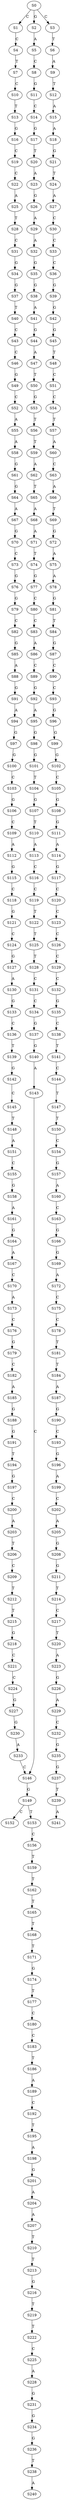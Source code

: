 strict digraph  {
	S0 -> S1 [ label = C ];
	S0 -> S2 [ label = G ];
	S0 -> S3 [ label = C ];
	S1 -> S4 [ label = C ];
	S2 -> S5 [ label = A ];
	S3 -> S6 [ label = T ];
	S4 -> S7 [ label = T ];
	S5 -> S8 [ label = C ];
	S6 -> S9 [ label = A ];
	S7 -> S10 [ label = C ];
	S8 -> S11 [ label = G ];
	S9 -> S12 [ label = T ];
	S10 -> S13 [ label = T ];
	S11 -> S14 [ label = C ];
	S12 -> S15 [ label = A ];
	S13 -> S16 [ label = G ];
	S14 -> S17 [ label = G ];
	S15 -> S18 [ label = A ];
	S16 -> S19 [ label = C ];
	S17 -> S20 [ label = T ];
	S18 -> S21 [ label = G ];
	S19 -> S22 [ label = C ];
	S20 -> S23 [ label = A ];
	S21 -> S24 [ label = T ];
	S22 -> S25 [ label = A ];
	S23 -> S26 [ label = G ];
	S24 -> S27 [ label = A ];
	S25 -> S28 [ label = T ];
	S26 -> S29 [ label = A ];
	S27 -> S30 [ label = C ];
	S28 -> S31 [ label = C ];
	S29 -> S32 [ label = A ];
	S30 -> S33 [ label = C ];
	S31 -> S34 [ label = G ];
	S32 -> S35 [ label = G ];
	S33 -> S36 [ label = C ];
	S34 -> S37 [ label = G ];
	S35 -> S38 [ label = G ];
	S36 -> S39 [ label = G ];
	S37 -> S40 [ label = T ];
	S38 -> S41 [ label = A ];
	S39 -> S42 [ label = G ];
	S40 -> S43 [ label = C ];
	S41 -> S44 [ label = G ];
	S42 -> S45 [ label = G ];
	S43 -> S46 [ label = C ];
	S44 -> S47 [ label = A ];
	S45 -> S48 [ label = T ];
	S46 -> S49 [ label = G ];
	S47 -> S50 [ label = T ];
	S48 -> S51 [ label = C ];
	S49 -> S52 [ label = C ];
	S50 -> S53 [ label = G ];
	S51 -> S54 [ label = C ];
	S52 -> S55 [ label = A ];
	S53 -> S56 [ label = T ];
	S54 -> S57 [ label = T ];
	S55 -> S58 [ label = A ];
	S56 -> S59 [ label = T ];
	S57 -> S60 [ label = A ];
	S58 -> S61 [ label = G ];
	S59 -> S62 [ label = A ];
	S60 -> S63 [ label = C ];
	S61 -> S64 [ label = G ];
	S62 -> S65 [ label = T ];
	S63 -> S66 [ label = A ];
	S64 -> S67 [ label = A ];
	S65 -> S68 [ label = A ];
	S66 -> S69 [ label = T ];
	S67 -> S70 [ label = G ];
	S68 -> S71 [ label = A ];
	S69 -> S72 [ label = G ];
	S70 -> S73 [ label = C ];
	S71 -> S74 [ label = T ];
	S72 -> S75 [ label = A ];
	S73 -> S76 [ label = G ];
	S74 -> S77 [ label = G ];
	S75 -> S78 [ label = A ];
	S76 -> S79 [ label = G ];
	S77 -> S80 [ label = C ];
	S78 -> S81 [ label = G ];
	S79 -> S82 [ label = C ];
	S80 -> S83 [ label = C ];
	S81 -> S84 [ label = T ];
	S82 -> S85 [ label = G ];
	S83 -> S86 [ label = A ];
	S84 -> S87 [ label = G ];
	S85 -> S88 [ label = A ];
	S86 -> S89 [ label = C ];
	S87 -> S90 [ label = C ];
	S88 -> S91 [ label = G ];
	S89 -> S92 [ label = G ];
	S90 -> S93 [ label = C ];
	S91 -> S94 [ label = A ];
	S92 -> S95 [ label = A ];
	S93 -> S96 [ label = G ];
	S94 -> S97 [ label = G ];
	S95 -> S98 [ label = G ];
	S96 -> S99 [ label = G ];
	S97 -> S100 [ label = G ];
	S98 -> S101 [ label = G ];
	S99 -> S102 [ label = G ];
	S100 -> S103 [ label = C ];
	S101 -> S104 [ label = T ];
	S102 -> S105 [ label = C ];
	S103 -> S106 [ label = G ];
	S104 -> S107 [ label = G ];
	S105 -> S108 [ label = G ];
	S106 -> S109 [ label = C ];
	S107 -> S110 [ label = T ];
	S108 -> S111 [ label = G ];
	S109 -> S112 [ label = A ];
	S110 -> S113 [ label = A ];
	S111 -> S114 [ label = A ];
	S112 -> S115 [ label = G ];
	S113 -> S116 [ label = C ];
	S114 -> S117 [ label = G ];
	S115 -> S118 [ label = C ];
	S116 -> S119 [ label = C ];
	S117 -> S120 [ label = C ];
	S118 -> S121 [ label = G ];
	S119 -> S122 [ label = T ];
	S120 -> S123 [ label = C ];
	S121 -> S124 [ label = C ];
	S122 -> S125 [ label = T ];
	S123 -> S126 [ label = C ];
	S124 -> S127 [ label = G ];
	S125 -> S128 [ label = T ];
	S126 -> S129 [ label = C ];
	S127 -> S130 [ label = A ];
	S128 -> S131 [ label = C ];
	S129 -> S132 [ label = C ];
	S130 -> S133 [ label = G ];
	S131 -> S134 [ label = C ];
	S132 -> S135 [ label = G ];
	S133 -> S136 [ label = C ];
	S134 -> S137 [ label = G ];
	S135 -> S138 [ label = C ];
	S136 -> S139 [ label = T ];
	S137 -> S140 [ label = G ];
	S138 -> S141 [ label = T ];
	S139 -> S142 [ label = G ];
	S140 -> S143 [ label = A ];
	S141 -> S144 [ label = C ];
	S142 -> S145 [ label = C ];
	S143 -> S146 [ label = C ];
	S144 -> S147 [ label = T ];
	S145 -> S148 [ label = T ];
	S146 -> S149 [ label = G ];
	S147 -> S150 [ label = T ];
	S148 -> S151 [ label = A ];
	S149 -> S152 [ label = C ];
	S149 -> S153 [ label = T ];
	S150 -> S154 [ label = C ];
	S151 -> S155 [ label = C ];
	S153 -> S156 [ label = C ];
	S154 -> S157 [ label = G ];
	S155 -> S158 [ label = G ];
	S156 -> S159 [ label = T ];
	S157 -> S160 [ label = A ];
	S158 -> S161 [ label = A ];
	S159 -> S162 [ label = T ];
	S160 -> S163 [ label = C ];
	S161 -> S164 [ label = G ];
	S162 -> S165 [ label = T ];
	S163 -> S166 [ label = G ];
	S164 -> S167 [ label = A ];
	S165 -> S168 [ label = T ];
	S166 -> S169 [ label = G ];
	S167 -> S170 [ label = C ];
	S168 -> S171 [ label = T ];
	S169 -> S172 [ label = A ];
	S170 -> S173 [ label = A ];
	S171 -> S174 [ label = G ];
	S172 -> S175 [ label = C ];
	S173 -> S176 [ label = C ];
	S174 -> S177 [ label = T ];
	S175 -> S178 [ label = C ];
	S176 -> S179 [ label = G ];
	S177 -> S180 [ label = C ];
	S178 -> S181 [ label = T ];
	S179 -> S182 [ label = C ];
	S180 -> S183 [ label = C ];
	S181 -> S184 [ label = T ];
	S182 -> S185 [ label = A ];
	S183 -> S186 [ label = T ];
	S184 -> S187 [ label = A ];
	S185 -> S188 [ label = G ];
	S186 -> S189 [ label = A ];
	S187 -> S190 [ label = G ];
	S188 -> S191 [ label = G ];
	S189 -> S192 [ label = C ];
	S190 -> S193 [ label = C ];
	S191 -> S194 [ label = T ];
	S192 -> S195 [ label = T ];
	S193 -> S196 [ label = G ];
	S194 -> S197 [ label = G ];
	S195 -> S198 [ label = A ];
	S196 -> S199 [ label = A ];
	S197 -> S200 [ label = C ];
	S198 -> S201 [ label = G ];
	S199 -> S202 [ label = C ];
	S200 -> S203 [ label = A ];
	S201 -> S204 [ label = A ];
	S202 -> S205 [ label = A ];
	S203 -> S206 [ label = T ];
	S204 -> S207 [ label = A ];
	S205 -> S208 [ label = G ];
	S206 -> S209 [ label = C ];
	S207 -> S210 [ label = T ];
	S208 -> S211 [ label = G ];
	S209 -> S212 [ label = T ];
	S210 -> S213 [ label = T ];
	S211 -> S214 [ label = T ];
	S212 -> S215 [ label = T ];
	S213 -> S216 [ label = G ];
	S214 -> S217 [ label = C ];
	S215 -> S218 [ label = G ];
	S216 -> S219 [ label = T ];
	S217 -> S220 [ label = T ];
	S218 -> S221 [ label = C ];
	S219 -> S222 [ label = T ];
	S220 -> S223 [ label = A ];
	S221 -> S224 [ label = C ];
	S222 -> S225 [ label = C ];
	S223 -> S226 [ label = G ];
	S224 -> S227 [ label = G ];
	S225 -> S228 [ label = A ];
	S226 -> S229 [ label = A ];
	S227 -> S230 [ label = G ];
	S228 -> S231 [ label = G ];
	S229 -> S232 [ label = C ];
	S230 -> S233 [ label = A ];
	S231 -> S234 [ label = G ];
	S232 -> S235 [ label = G ];
	S233 -> S146 [ label = C ];
	S234 -> S236 [ label = G ];
	S235 -> S237 [ label = G ];
	S236 -> S238 [ label = T ];
	S237 -> S239 [ label = T ];
	S238 -> S240 [ label = A ];
	S239 -> S241 [ label = A ];
}
